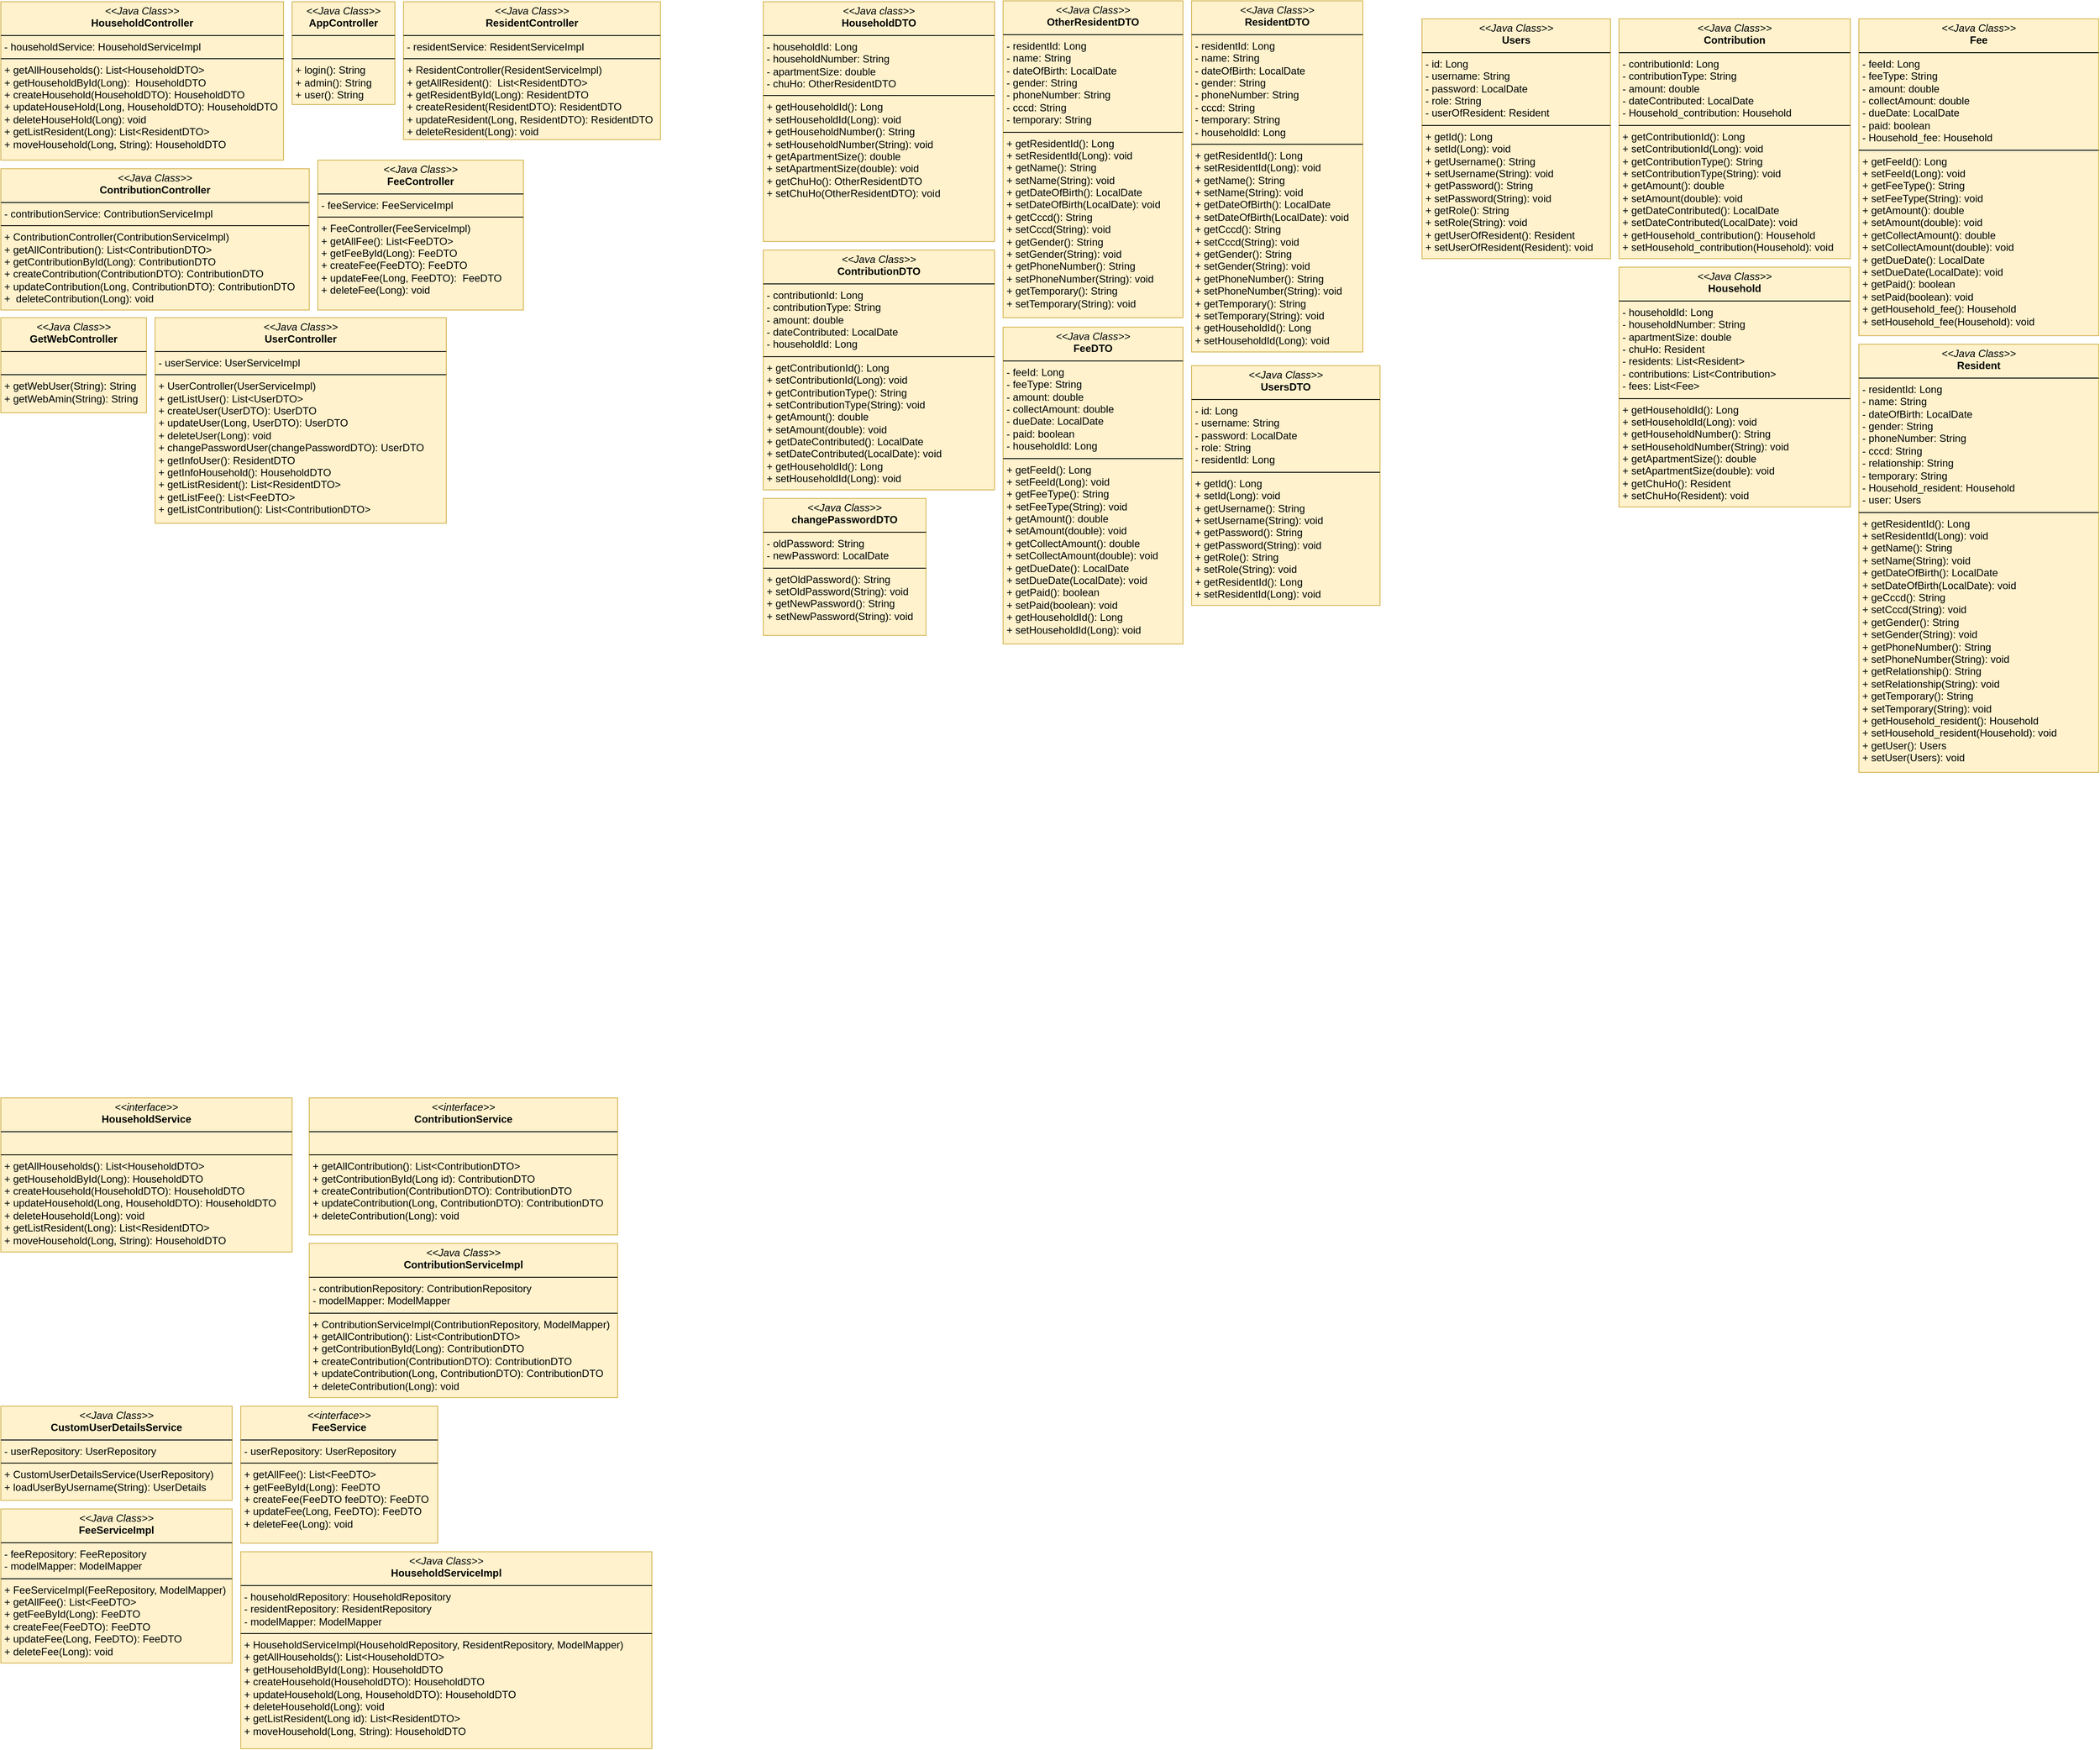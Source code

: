 <mxfile version="25.0.3">
  <diagram id="C5RBs43oDa-KdzZeNtuy" name="Page-1">
    <mxGraphModel dx="2529" dy="-695" grid="1" gridSize="10" guides="1" tooltips="1" connect="1" arrows="1" fold="1" page="1" pageScale="1" pageWidth="827" pageHeight="1169" math="0" shadow="0">
      <root>
        <mxCell id="WIyWlLk6GJQsqaUBKTNV-0" />
        <mxCell id="WIyWlLk6GJQsqaUBKTNV-1" parent="WIyWlLk6GJQsqaUBKTNV-0" />
        <mxCell id="75rg_Ny6UcCg7GmsErNv-0" value="&lt;p style=&quot;margin:0px;margin-top:4px;text-align:center;&quot;&gt;&lt;i&gt;&amp;lt;&amp;lt;Java Class&amp;gt;&amp;gt;&lt;/i&gt;&lt;br&gt;&lt;b&gt;Contribution&lt;/b&gt;&lt;/p&gt;&lt;hr size=&quot;1&quot; style=&quot;border-style:solid;&quot;&gt;&lt;p style=&quot;margin:0px;margin-left:4px;&quot;&gt;- contributionId: Long&lt;br&gt;- contributionType: String&lt;/p&gt;&lt;p style=&quot;margin:0px;margin-left:4px;&quot;&gt;- amount: double&lt;/p&gt;&lt;p style=&quot;margin:0px;margin-left:4px;&quot;&gt;-&amp;nbsp;dateContributed: LocalDate&lt;/p&gt;&lt;p style=&quot;margin:0px;margin-left:4px;&quot;&gt;-&amp;nbsp;Household_contribution: Household&lt;/p&gt;&lt;hr size=&quot;1&quot; style=&quot;border-style:solid;&quot;&gt;&lt;p style=&quot;margin:0px;margin-left:4px;&quot;&gt;+ getContributionId(): Long&lt;br&gt;+ setContributionId(Long): void&lt;/p&gt;&lt;p style=&quot;margin:0px;margin-left:4px;&quot;&gt;+&amp;nbsp;getContributionType(): String&lt;/p&gt;&lt;p style=&quot;margin:0px;margin-left:4px;&quot;&gt;+ setContributionType(String): void&amp;nbsp;&lt;/p&gt;&lt;p style=&quot;margin:0px;margin-left:4px;&quot;&gt;+&amp;nbsp;getAmount(): double&lt;/p&gt;&lt;p style=&quot;margin:0px;margin-left:4px;&quot;&gt;+ setAmount(double): void&lt;/p&gt;&lt;p style=&quot;margin:0px;margin-left:4px;&quot;&gt;+&amp;nbsp;getDateContributed(): LocalDate&lt;/p&gt;&lt;p style=&quot;margin:0px;margin-left:4px;&quot;&gt;+ setDateContributed(LocalDate): void&lt;/p&gt;&lt;p style=&quot;margin:0px;margin-left:4px;&quot;&gt;+&amp;nbsp;getHousehold_contribution(): Household&lt;/p&gt;&lt;p style=&quot;margin:0px;margin-left:4px;&quot;&gt;+ setHousehold_contribution(Household): void&lt;/p&gt;" style="verticalAlign=top;align=left;overflow=fill;html=1;whiteSpace=wrap;fillColor=#fff2cc;strokeColor=#d6b656;" parent="WIyWlLk6GJQsqaUBKTNV-1" vertex="1">
          <mxGeometry x="249" y="1220" width="270" height="280" as="geometry" />
        </mxCell>
        <mxCell id="75rg_Ny6UcCg7GmsErNv-1" value="&lt;p style=&quot;margin:0px;margin-top:4px;text-align:center;&quot;&gt;&lt;i&gt;&amp;lt;&amp;lt;Java Class&amp;gt;&amp;gt;&lt;/i&gt;&lt;br&gt;&lt;b&gt;Fee&lt;/b&gt;&lt;/p&gt;&lt;hr size=&quot;1&quot; style=&quot;border-style:solid;&quot;&gt;&lt;p style=&quot;margin:0px;margin-left:4px;&quot;&gt;- feeId: Long&lt;br&gt;- feeType: String&lt;/p&gt;&lt;p style=&quot;margin:0px;margin-left:4px;&quot;&gt;- amount: double&lt;/p&gt;&lt;p style=&quot;margin:0px;margin-left:4px;&quot;&gt;-&amp;nbsp;collectAmount: double&lt;/p&gt;&lt;p style=&quot;margin:0px;margin-left:4px;&quot;&gt;-&amp;nbsp;dueDate: LocalDate&lt;/p&gt;&lt;p style=&quot;margin:0px;margin-left:4px;&quot;&gt;- paid: boolean&lt;/p&gt;&lt;p style=&quot;margin:0px;margin-left:4px;&quot;&gt;-&amp;nbsp;Household_fee: Household&lt;/p&gt;&lt;hr size=&quot;1&quot; style=&quot;border-style:solid;&quot;&gt;&lt;p style=&quot;margin:0px;margin-left:4px;&quot;&gt;+ getFeeId(): Long&lt;br&gt;+ setFeeId(Long): void&lt;/p&gt;&lt;p style=&quot;margin:0px;margin-left:4px;&quot;&gt;+&amp;nbsp;getFeeType(): String&lt;/p&gt;&lt;p style=&quot;margin:0px;margin-left:4px;&quot;&gt;+ setFeeType(String): void&amp;nbsp;&lt;/p&gt;&lt;p style=&quot;margin:0px;margin-left:4px;&quot;&gt;+&amp;nbsp;getAmount(): double&lt;/p&gt;&lt;p style=&quot;margin:0px;margin-left:4px;&quot;&gt;+ setAmount(double): void&lt;/p&gt;&lt;p style=&quot;margin:0px;margin-left:4px;&quot;&gt;+ getCollectAmount(): double&lt;/p&gt;&lt;p style=&quot;margin:0px;margin-left:4px;&quot;&gt;+ setCollectAmount(double): void&lt;/p&gt;&lt;p style=&quot;margin:0px;margin-left:4px;&quot;&gt;+&amp;nbsp;getDueDate(): LocalDate&lt;/p&gt;&lt;p style=&quot;margin:0px;margin-left:4px;&quot;&gt;+ setDueDate(LocalDate): void&lt;/p&gt;&lt;p style=&quot;margin:0px;margin-left:4px;&quot;&gt;+ getPaid(): boolean&lt;/p&gt;&lt;p style=&quot;margin:0px;margin-left:4px;&quot;&gt;+ setPaid(boolean): void&lt;/p&gt;&lt;p style=&quot;margin:0px;margin-left:4px;&quot;&gt;+&amp;nbsp;getHousehold_fee(): Household&lt;/p&gt;&lt;p style=&quot;margin:0px;margin-left:4px;&quot;&gt;+ setHousehold_fee(Household): void&lt;/p&gt;" style="verticalAlign=top;align=left;overflow=fill;html=1;whiteSpace=wrap;fillColor=#fff2cc;strokeColor=#d6b656;" parent="WIyWlLk6GJQsqaUBKTNV-1" vertex="1">
          <mxGeometry x="529" y="1220" width="280" height="370" as="geometry" />
        </mxCell>
        <mxCell id="75rg_Ny6UcCg7GmsErNv-2" value="&lt;p style=&quot;margin:0px;margin-top:4px;text-align:center;&quot;&gt;&lt;i&gt;&amp;lt;&amp;lt;Java Class&amp;gt;&amp;gt;&lt;/i&gt;&lt;br&gt;&lt;b&gt;Household&lt;/b&gt;&lt;/p&gt;&lt;hr size=&quot;1&quot; style=&quot;border-style:solid;&quot;&gt;&lt;p style=&quot;margin:0px;margin-left:4px;&quot;&gt;- householdId: Long&lt;br&gt;- householdNumber: String&lt;/p&gt;&lt;p style=&quot;margin:0px;margin-left:4px;&quot;&gt;- apartmentSize: double&lt;/p&gt;&lt;p style=&quot;margin:0px;margin-left:4px;&quot;&gt;-&amp;nbsp;chuHo: Resident&lt;/p&gt;&lt;p style=&quot;margin:0px;margin-left:4px;&quot;&gt;-&amp;nbsp;residents: List&amp;lt;Resident&amp;gt;&lt;/p&gt;&lt;p style=&quot;margin:0px;margin-left:4px;&quot;&gt;- contributions: List&amp;lt;Contribution&amp;gt;&lt;/p&gt;&lt;p style=&quot;margin:0px;margin-left:4px;&quot;&gt;- fees: List&amp;lt;Fee&amp;gt;&lt;/p&gt;&lt;hr size=&quot;1&quot; style=&quot;border-style:solid;&quot;&gt;&lt;p style=&quot;margin:0px;margin-left:4px;&quot;&gt;+ getHouseholdId(): Long&lt;br&gt;+ setHouseholdId(Long): void&lt;/p&gt;&lt;p style=&quot;margin:0px;margin-left:4px;&quot;&gt;+&amp;nbsp;getHouseholdNumber(): String&lt;/p&gt;&lt;p style=&quot;margin:0px;margin-left:4px;&quot;&gt;+ setHouseholdNumber(String): void&amp;nbsp;&lt;/p&gt;&lt;p style=&quot;margin:0px;margin-left:4px;&quot;&gt;+&amp;nbsp;getApartmentSize(): double&lt;/p&gt;&lt;p style=&quot;margin:0px;margin-left:4px;&quot;&gt;+ setApartmentSize(double): void&lt;/p&gt;&lt;p style=&quot;margin:0px;margin-left:4px;&quot;&gt;+ getChuHo(): Resident&lt;/p&gt;&lt;p style=&quot;margin:0px;margin-left:4px;&quot;&gt;+ setChuHo(Resident): void&amp;nbsp;&lt;/p&gt;&lt;p style=&quot;margin:0px;margin-left:4px;&quot;&gt;&lt;br&gt;&lt;/p&gt;" style="verticalAlign=top;align=left;overflow=fill;html=1;whiteSpace=wrap;fillColor=#fff2cc;strokeColor=#d6b656;" parent="WIyWlLk6GJQsqaUBKTNV-1" vertex="1">
          <mxGeometry x="249" y="1510" width="270" height="280" as="geometry" />
        </mxCell>
        <mxCell id="75rg_Ny6UcCg7GmsErNv-19" value="&lt;p style=&quot;margin:0px;margin-top:4px;text-align:center;&quot;&gt;&lt;i&gt;&amp;lt;&amp;lt;Java Class&amp;gt;&amp;gt;&lt;/i&gt;&lt;br&gt;&lt;b&gt;Resident&lt;/b&gt;&lt;/p&gt;&lt;hr size=&quot;1&quot; style=&quot;border-style:solid;&quot;&gt;&lt;p style=&quot;margin:0px;margin-left:4px;&quot;&gt;- residentId: Long&lt;br&gt;- name: String&lt;/p&gt;&lt;p style=&quot;margin:0px;margin-left:4px;&quot;&gt;- dateOfBirth: LocalDate&lt;/p&gt;&lt;p style=&quot;margin:0px;margin-left:4px;&quot;&gt;- gender: String&lt;/p&gt;&lt;p style=&quot;margin:0px;margin-left:4px;&quot;&gt;-&amp;nbsp;phoneNumber: String&lt;/p&gt;&lt;p style=&quot;margin:0px;margin-left:4px;&quot;&gt;- cccd: String&lt;/p&gt;&lt;p style=&quot;margin:0px;margin-left:4px;&quot;&gt;- relationship: String&lt;/p&gt;&lt;p style=&quot;margin:0px;margin-left:4px;&quot;&gt;- temporary: String&lt;/p&gt;&lt;p style=&quot;margin:0px;margin-left:4px;&quot;&gt;-&amp;nbsp;Household_resident: Household&lt;/p&gt;&lt;p style=&quot;margin:0px;margin-left:4px;&quot;&gt;-&amp;nbsp;user: Users&lt;/p&gt;&lt;hr size=&quot;1&quot; style=&quot;border-style:solid;&quot;&gt;&lt;p style=&quot;margin:0px;margin-left:4px;&quot;&gt;+ getResidentId(): Long&lt;br&gt;+ setResidentId(Long): void&lt;/p&gt;&lt;p style=&quot;margin:0px;margin-left:4px;&quot;&gt;+&amp;nbsp;getName(): String&lt;/p&gt;&lt;p style=&quot;margin:0px;margin-left:4px;&quot;&gt;+ setName(String): void&amp;nbsp;&lt;/p&gt;&lt;p style=&quot;margin:0px;margin-left:4px;&quot;&gt;+&amp;nbsp;getDateOfBirth(): LocalDate&lt;/p&gt;&lt;p style=&quot;margin:0px;margin-left:4px;&quot;&gt;+ setDateOfBirth(LocalDate): void&lt;/p&gt;&lt;p style=&quot;margin:0px;margin-left:4px;&quot;&gt;+ geCccd(): String&lt;/p&gt;&lt;p style=&quot;margin:0px;margin-left:4px;&quot;&gt;+ setCccd(String): void&amp;nbsp;&lt;/p&gt;&lt;p style=&quot;margin:0px;margin-left:4px;&quot;&gt;+&amp;nbsp;getGender(): String&lt;/p&gt;&lt;p style=&quot;margin:0px;margin-left:4px;&quot;&gt;+ setGender(String): void&lt;/p&gt;&lt;p style=&quot;margin:0px;margin-left:4px;&quot;&gt;+ getPhoneNumber(): String&lt;/p&gt;&lt;p style=&quot;margin:0px;margin-left:4px;&quot;&gt;+ setPhoneNumber(String): void&lt;/p&gt;&lt;p style=&quot;margin:0px;margin-left:4px;&quot;&gt;+&amp;nbsp;getRelationship(): String&lt;/p&gt;&lt;p style=&quot;margin:0px;margin-left:4px;&quot;&gt;+ setRelationship(String): void&lt;/p&gt;&lt;p style=&quot;margin:0px;margin-left:4px;&quot;&gt;+&amp;nbsp;getTemporary(): String&lt;/p&gt;&lt;p style=&quot;margin:0px;margin-left:4px;&quot;&gt;+ setTemporary(String): void&lt;/p&gt;&lt;p style=&quot;margin:0px;margin-left:4px;&quot;&gt;+&amp;nbsp;getHousehold_resident(): Household&lt;/p&gt;&lt;p style=&quot;margin:0px;margin-left:4px;&quot;&gt;+ setHousehold_resident(Household): void&lt;/p&gt;&lt;p style=&quot;margin:0px;margin-left:4px;&quot;&gt;+&amp;nbsp;getUser(): Users&lt;/p&gt;&lt;p style=&quot;margin:0px;margin-left:4px;&quot;&gt;+ setUser(Users): void&lt;/p&gt;&lt;p style=&quot;margin:0px;margin-left:4px;&quot;&gt;&lt;br&gt;&lt;/p&gt;&lt;p style=&quot;margin:0px;margin-left:4px;&quot;&gt;&lt;br&gt;&lt;/p&gt;" style="verticalAlign=top;align=left;overflow=fill;html=1;whiteSpace=wrap;fillColor=#fff2cc;strokeColor=#d6b656;" parent="WIyWlLk6GJQsqaUBKTNV-1" vertex="1">
          <mxGeometry x="529" y="1600" width="280" height="500" as="geometry" />
        </mxCell>
        <mxCell id="75rg_Ny6UcCg7GmsErNv-20" value="&lt;p style=&quot;margin:0px;margin-top:4px;text-align:center;&quot;&gt;&lt;i&gt;&amp;lt;&amp;lt;Java Class&amp;gt;&amp;gt;&lt;/i&gt;&lt;br&gt;&lt;b&gt;Users&lt;/b&gt;&lt;/p&gt;&lt;hr size=&quot;1&quot; style=&quot;border-style:solid;&quot;&gt;&lt;p style=&quot;margin:0px;margin-left:4px;&quot;&gt;- id: Long&lt;br&gt;- username: String&lt;/p&gt;&lt;p style=&quot;margin:0px;margin-left:4px;&quot;&gt;- password: LocalDate&lt;/p&gt;&lt;p style=&quot;margin:0px;margin-left:4px;&quot;&gt;- role: String&lt;/p&gt;&lt;p style=&quot;margin:0px;margin-left:4px;&quot;&gt;-&amp;nbsp;userOfResident: Resident&lt;br&gt;&lt;/p&gt;&lt;hr size=&quot;1&quot; style=&quot;border-style:solid;&quot;&gt;&lt;p style=&quot;margin:0px;margin-left:4px;&quot;&gt;+ getId(): Long&lt;br&gt;+ setId(Long): void&lt;/p&gt;&lt;p style=&quot;margin:0px;margin-left:4px;&quot;&gt;+&amp;nbsp;getUsername(): String&lt;/p&gt;&lt;p style=&quot;margin:0px;margin-left:4px;&quot;&gt;+ setUsername(String): void&amp;nbsp;&lt;/p&gt;&lt;p style=&quot;margin:0px;margin-left:4px;&quot;&gt;+&amp;nbsp;getPassword(): String&lt;/p&gt;&lt;p style=&quot;margin:0px;margin-left:4px;&quot;&gt;+ setPassword(String): void&lt;/p&gt;&lt;p style=&quot;margin:0px;margin-left:4px;&quot;&gt;+ getRole(): String&lt;/p&gt;&lt;p style=&quot;margin:0px;margin-left:4px;&quot;&gt;+ setRole(String): void&amp;nbsp;&lt;/p&gt;&lt;p style=&quot;margin:0px;margin-left:4px;&quot;&gt;+&amp;nbsp;getUserOfResident(): Resident&lt;/p&gt;&lt;p style=&quot;margin:0px;margin-left:4px;&quot;&gt;+ setUserOfResident(Resident): void&lt;/p&gt;&lt;p style=&quot;margin:0px;margin-left:4px;&quot;&gt;&lt;br&gt;&lt;/p&gt;" style="verticalAlign=top;align=left;overflow=fill;html=1;whiteSpace=wrap;fillColor=#fff2cc;strokeColor=#d6b656;" parent="WIyWlLk6GJQsqaUBKTNV-1" vertex="1">
          <mxGeometry x="19" y="1220" width="220" height="280" as="geometry" />
        </mxCell>
        <mxCell id="75rg_Ny6UcCg7GmsErNv-28" value="&lt;p style=&quot;margin:0px;margin-top:4px;text-align:center;&quot;&gt;&lt;i&gt;&amp;lt;&amp;lt;interface&amp;gt;&amp;gt;&lt;/i&gt;&lt;br&gt;&lt;b&gt;HouseholdService&lt;/b&gt;&lt;/p&gt;&lt;hr size=&quot;1&quot; style=&quot;border-style:solid;&quot;&gt;&lt;p style=&quot;margin:0px;margin-left:4px;&quot;&gt;&lt;br&gt;&lt;/p&gt;&lt;hr size=&quot;1&quot; style=&quot;border-style:solid;&quot;&gt;&lt;p style=&quot;margin:0px;margin-left:4px;&quot;&gt;+ getAllHouseholds():&amp;nbsp;&lt;span style=&quot;background-color: initial;&quot;&gt;List&amp;lt;HouseholdDTO&amp;gt;&lt;/span&gt;&lt;/p&gt;&lt;p style=&quot;margin:0px;margin-left:4px;&quot;&gt;+ getHouseholdById(Long):&amp;nbsp;&lt;span style=&quot;background-color: initial;&quot;&gt;HouseholdDTO&lt;/span&gt;&lt;/p&gt;&lt;p style=&quot;margin:0px;margin-left:4px;&quot;&gt;+ createHousehold(HouseholdDTO):&amp;nbsp;&lt;span style=&quot;background-color: initial;&quot;&gt;HouseholdDTO&lt;/span&gt;&lt;span style=&quot;background-color: initial;&quot;&gt;&amp;nbsp;&lt;/span&gt;&lt;/p&gt;&lt;p style=&quot;margin:0px;margin-left:4px;&quot;&gt;+ updateHousehold(Long, HouseholdDTO):&amp;nbsp;&lt;span style=&quot;background-color: initial;&quot;&gt;HouseholdDTO&lt;/span&gt;&lt;/p&gt;&lt;p style=&quot;margin:0px;margin-left:4px;&quot;&gt;+ deleteHousehold(Long):&amp;nbsp;&lt;span style=&quot;background-color: initial;&quot;&gt;void&lt;/span&gt;&lt;/p&gt;&lt;p style=&quot;margin:0px;margin-left:4px;&quot;&gt;+ getListResident(Long):&amp;nbsp;&lt;span style=&quot;background-color: initial;&quot;&gt;List&amp;lt;ResidentDTO&amp;gt;&lt;/span&gt;&lt;/p&gt;&lt;p style=&quot;margin:0px;margin-left:4px;&quot;&gt;+ moveHousehold(Long, String):&amp;nbsp;&lt;span style=&quot;background-color: initial;&quot;&gt;HouseholdDTO&lt;/span&gt;&lt;/p&gt;&lt;p style=&quot;margin:0px;margin-left:4px;&quot;&gt;&lt;br&gt;&lt;/p&gt;" style="verticalAlign=top;align=left;overflow=fill;html=1;whiteSpace=wrap;fillColor=#fff2cc;strokeColor=#d6b656;" parent="WIyWlLk6GJQsqaUBKTNV-1" vertex="1">
          <mxGeometry x="-1640" y="2480" width="340" height="180" as="geometry" />
        </mxCell>
        <mxCell id="75rg_Ny6UcCg7GmsErNv-29" value="&lt;p style=&quot;margin:0px;margin-top:4px;text-align:center;&quot;&gt;&lt;i&gt;&amp;lt;&amp;lt;Java class&amp;gt;&amp;gt;&lt;/i&gt;&lt;br&gt;&lt;b&gt;HouseholdDTO&lt;/b&gt;&lt;/p&gt;&lt;hr size=&quot;1&quot; style=&quot;border-style:solid;&quot;&gt;&lt;p style=&quot;margin:0px;margin-left:4px;&quot;&gt;- householdId: Long&lt;br&gt;- householdNumber: String&lt;/p&gt;&lt;p style=&quot;margin:0px;margin-left:4px;&quot;&gt;- apartmentSize: double&lt;/p&gt;&lt;p style=&quot;margin:0px;margin-left:4px;&quot;&gt;-&amp;nbsp;chuHo: OtherResidentDTO&lt;/p&gt;&lt;hr size=&quot;1&quot; style=&quot;border-style:solid;&quot;&gt;&lt;p style=&quot;margin:0px;margin-left:4px;&quot;&gt;+ getHouseholdId(): Long&lt;br&gt;+ setHouseholdId(Long): void&lt;/p&gt;&lt;p style=&quot;margin:0px;margin-left:4px;&quot;&gt;+&amp;nbsp;getHouseholdNumber(): String&lt;/p&gt;&lt;p style=&quot;margin:0px;margin-left:4px;&quot;&gt;+ setHouseholdNumber(String): void&amp;nbsp;&lt;/p&gt;&lt;p style=&quot;margin:0px;margin-left:4px;&quot;&gt;+&amp;nbsp;getApartmentSize(): double&lt;/p&gt;&lt;p style=&quot;margin:0px;margin-left:4px;&quot;&gt;+ setApartmentSize(double): void&lt;/p&gt;&lt;p style=&quot;margin:0px;margin-left:4px;&quot;&gt;+ getChuHo(): OtherResidentDTO&lt;/p&gt;&lt;p style=&quot;margin:0px;margin-left:4px;&quot;&gt;+ setChuHo(OtherResidentDTO): void&amp;nbsp;&lt;/p&gt;&lt;p style=&quot;margin:0px;margin-left:4px;&quot;&gt;&lt;br&gt;&lt;/p&gt;" style="verticalAlign=top;align=left;overflow=fill;html=1;whiteSpace=wrap;fillColor=#fff2cc;strokeColor=#d6b656;" parent="WIyWlLk6GJQsqaUBKTNV-1" vertex="1">
          <mxGeometry x="-750" y="1200" width="270" height="280" as="geometry" />
        </mxCell>
        <mxCell id="75rg_Ny6UcCg7GmsErNv-30" value="&lt;p style=&quot;margin:0px;margin-top:4px;text-align:center;&quot;&gt;&lt;i&gt;&amp;lt;&amp;lt;Java Class&amp;gt;&amp;gt;&lt;/i&gt;&lt;br&gt;&lt;b&gt;OtherResidentDTO&lt;/b&gt;&lt;/p&gt;&lt;hr size=&quot;1&quot; style=&quot;border-style:solid;&quot;&gt;&lt;p style=&quot;margin:0px;margin-left:4px;&quot;&gt;- residentId: Long&lt;br&gt;- name: String&lt;/p&gt;&lt;p style=&quot;margin:0px;margin-left:4px;&quot;&gt;- dateOfBirth: LocalDate&lt;/p&gt;&lt;p style=&quot;margin:0px;margin-left:4px;&quot;&gt;- gender: String&lt;/p&gt;&lt;p style=&quot;margin:0px;margin-left:4px;&quot;&gt;-&amp;nbsp;phoneNumber: String&lt;/p&gt;&lt;p style=&quot;margin:0px;margin-left:4px;&quot;&gt;- cccd: String&lt;/p&gt;&lt;p style=&quot;margin:0px;margin-left:4px;&quot;&gt;- temporary: String&lt;/p&gt;&lt;hr size=&quot;1&quot; style=&quot;border-style:solid;&quot;&gt;&lt;p style=&quot;margin:0px;margin-left:4px;&quot;&gt;+ getResidentId(): Long&lt;br&gt;+ setResidentId(Long): void&lt;/p&gt;&lt;p style=&quot;margin:0px;margin-left:4px;&quot;&gt;+&amp;nbsp;getName(): String&lt;/p&gt;&lt;p style=&quot;margin:0px;margin-left:4px;&quot;&gt;+ setName(String): void&amp;nbsp;&lt;/p&gt;&lt;p style=&quot;margin:0px;margin-left:4px;&quot;&gt;+&amp;nbsp;getDateOfBirth(): LocalDate&lt;/p&gt;&lt;p style=&quot;margin:0px;margin-left:4px;&quot;&gt;+ setDateOfBirth(LocalDate): void&lt;/p&gt;&lt;p style=&quot;margin:0px;margin-left:4px;&quot;&gt;+ getCccd(): String&lt;/p&gt;&lt;p style=&quot;margin:0px;margin-left:4px;&quot;&gt;+ setCccd(String): void&amp;nbsp;&lt;/p&gt;&lt;p style=&quot;margin:0px;margin-left:4px;&quot;&gt;+&amp;nbsp;getGender(): String&lt;/p&gt;&lt;p style=&quot;margin:0px;margin-left:4px;&quot;&gt;+ setGender(String): void&lt;/p&gt;&lt;p style=&quot;margin:0px;margin-left:4px;&quot;&gt;+ getPhoneNumber(): String&lt;/p&gt;&lt;p style=&quot;margin:0px;margin-left:4px;&quot;&gt;+ setPhoneNumber(String): void&lt;/p&gt;&lt;p style=&quot;margin:0px;margin-left:4px;&quot;&gt;+&amp;nbsp;getTemporary(): String&lt;/p&gt;&lt;p style=&quot;margin:0px;margin-left:4px;&quot;&gt;+ setTemporary(String): void&lt;/p&gt;&lt;p style=&quot;margin:0px;margin-left:4px;&quot;&gt;&lt;br&gt;&lt;/p&gt;&lt;p style=&quot;margin:0px;margin-left:4px;&quot;&gt;&lt;br&gt;&lt;/p&gt;" style="verticalAlign=top;align=left;overflow=fill;html=1;whiteSpace=wrap;fillColor=#fff2cc;strokeColor=#d6b656;" parent="WIyWlLk6GJQsqaUBKTNV-1" vertex="1">
          <mxGeometry x="-470" y="1199" width="210" height="370" as="geometry" />
        </mxCell>
        <mxCell id="75rg_Ny6UcCg7GmsErNv-31" value="&lt;p style=&quot;margin:0px;margin-top:4px;text-align:center;&quot;&gt;&lt;i&gt;&amp;lt;&amp;lt;Java Class&amp;gt;&amp;gt;&lt;/i&gt;&lt;br&gt;&lt;b&gt;HouseholdController&lt;/b&gt;&lt;/p&gt;&lt;hr size=&quot;1&quot; style=&quot;border-style:solid;&quot;&gt;&lt;p style=&quot;margin:0px;margin-left:4px;&quot;&gt;-&amp;nbsp;&lt;span style=&quot;background-color: initial;&quot;&gt;householdService:&amp;nbsp;&lt;/span&gt;&lt;span style=&quot;background-color: initial;&quot;&gt;HouseholdServiceImpl&lt;/span&gt;&lt;br&gt;&lt;/p&gt;&lt;hr size=&quot;1&quot; style=&quot;border-style:solid;&quot;&gt;&lt;p style=&quot;margin:0px;margin-left:4px;&quot;&gt;+ getAllHouseholds():&amp;nbsp;&lt;span style=&quot;background-color: initial;&quot;&gt;List&amp;lt;HouseholdDTO&amp;gt;&lt;/span&gt;&lt;span style=&quot;background-color: initial;&quot;&gt;&amp;nbsp;&lt;/span&gt;&lt;/p&gt;&lt;p style=&quot;margin:0px;margin-left:4px;&quot;&gt;+ getHouseholdById(Long):&amp;nbsp;&lt;span style=&quot;background-color: initial;&quot;&gt;&amp;nbsp;&lt;/span&gt;&lt;span style=&quot;background-color: initial;&quot;&gt;HouseholdDTO&lt;/span&gt;&lt;span style=&quot;background-color: initial;&quot;&gt;&amp;nbsp;&lt;/span&gt;&lt;span style=&quot;background-color: initial;&quot;&gt;&amp;nbsp;&lt;/span&gt;&lt;/p&gt;&lt;p style=&quot;margin:0px;margin-left:4px;&quot;&gt;+&amp;nbsp;&lt;span style=&quot;background-color: initial;&quot;&gt;createHousehold(HouseholdDTO):&amp;nbsp;&lt;/span&gt;&lt;span style=&quot;background-color: initial;&quot;&gt;HouseholdDTO&lt;/span&gt;&lt;/p&gt;&lt;p style=&quot;margin:0px;margin-left:4px;&quot;&gt;&lt;span style=&quot;background-color: initial;&quot;&gt;+&amp;nbsp;&lt;/span&gt;&lt;span style=&quot;background-color: initial;&quot;&gt;updateHouseHold(Long, HouseholdDTO):&amp;nbsp;&lt;/span&gt;&lt;span style=&quot;background-color: initial;&quot;&gt;HouseholdDTO&lt;/span&gt;&lt;span style=&quot;background-color: initial;&quot;&gt;&amp;nbsp;&lt;/span&gt;&lt;/p&gt;&lt;p style=&quot;margin:0px;margin-left:4px;&quot;&gt;+&amp;nbsp;&lt;span style=&quot;background-color: initial;&quot;&gt;deleteHouseHold(Long): void&lt;/span&gt;&lt;span style=&quot;background-color: initial;&quot;&gt;&amp;nbsp; &amp;nbsp;&amp;nbsp;&lt;/span&gt;&lt;/p&gt;&lt;p style=&quot;margin:0px;margin-left:4px;&quot;&gt;&lt;span style=&quot;background-color: initial;&quot;&gt;+ getListResident(Long):&amp;nbsp;&lt;/span&gt;&lt;span style=&quot;background-color: initial;&quot;&gt;List&amp;lt;ResidentDTO&amp;gt;&lt;/span&gt;&lt;/p&gt;&lt;p style=&quot;margin:0px;margin-left:4px;&quot;&gt;&lt;span style=&quot;background-color: initial;&quot;&gt;+ moveHousehold(Long, String):&amp;nbsp;&lt;/span&gt;&lt;span style=&quot;background-color: initial;&quot;&gt;HouseholdDTO&lt;/span&gt;&lt;/p&gt;&lt;p style=&quot;margin:0px;margin-left:4px;&quot;&gt;&lt;br&gt;&lt;/p&gt;&lt;p style=&quot;margin:0px;margin-left:4px;&quot;&gt;&lt;br&gt;&lt;/p&gt;" style="verticalAlign=top;align=left;overflow=fill;html=1;whiteSpace=wrap;fillColor=#fff2cc;strokeColor=#d6b656;" parent="WIyWlLk6GJQsqaUBKTNV-1" vertex="1">
          <mxGeometry x="-1640" y="1200" width="330" height="185" as="geometry" />
        </mxCell>
        <mxCell id="SOPAyMtGlStulgdufGiU-1" value="&lt;p style=&quot;margin:0px;margin-top:4px;text-align:center;&quot;&gt;&lt;i&gt;&amp;lt;&amp;lt;Java Class&amp;gt;&amp;gt;&lt;/i&gt;&lt;br&gt;&lt;b&gt;ResidentDTO&lt;/b&gt;&lt;/p&gt;&lt;hr size=&quot;1&quot; style=&quot;border-style:solid;&quot;&gt;&lt;p style=&quot;margin:0px;margin-left:4px;&quot;&gt;- residentId: Long&lt;br&gt;- name: String&lt;/p&gt;&lt;p style=&quot;margin:0px;margin-left:4px;&quot;&gt;- dateOfBirth: LocalDate&lt;/p&gt;&lt;p style=&quot;margin:0px;margin-left:4px;&quot;&gt;- gender: String&lt;/p&gt;&lt;p style=&quot;margin:0px;margin-left:4px;&quot;&gt;-&amp;nbsp;phoneNumber: String&lt;/p&gt;&lt;p style=&quot;margin:0px;margin-left:4px;&quot;&gt;- cccd: String&lt;/p&gt;&lt;p style=&quot;margin:0px;margin-left:4px;&quot;&gt;- temporary: String&lt;/p&gt;&lt;p style=&quot;margin:0px;margin-left:4px;&quot;&gt;- householdId: Long&lt;/p&gt;&lt;hr size=&quot;1&quot; style=&quot;border-style:solid;&quot;&gt;&lt;p style=&quot;margin:0px;margin-left:4px;&quot;&gt;+ getResidentId(): Long&lt;br&gt;+ setResidentId(Long): void&lt;/p&gt;&lt;p style=&quot;margin:0px;margin-left:4px;&quot;&gt;+&amp;nbsp;getName(): String&lt;/p&gt;&lt;p style=&quot;margin:0px;margin-left:4px;&quot;&gt;+ setName(String): void&amp;nbsp;&lt;/p&gt;&lt;p style=&quot;margin:0px;margin-left:4px;&quot;&gt;+&amp;nbsp;getDateOfBirth(): LocalDate&lt;/p&gt;&lt;p style=&quot;margin:0px;margin-left:4px;&quot;&gt;+ setDateOfBirth(LocalDate): void&lt;/p&gt;&lt;p style=&quot;margin:0px;margin-left:4px;&quot;&gt;+ getCccd(): String&lt;/p&gt;&lt;p style=&quot;margin:0px;margin-left:4px;&quot;&gt;+ setCccd(String): void&amp;nbsp;&lt;/p&gt;&lt;p style=&quot;margin:0px;margin-left:4px;&quot;&gt;+&amp;nbsp;getGender(): String&lt;/p&gt;&lt;p style=&quot;margin:0px;margin-left:4px;&quot;&gt;+ setGender(String): void&lt;/p&gt;&lt;p style=&quot;margin:0px;margin-left:4px;&quot;&gt;+ getPhoneNumber(): String&lt;/p&gt;&lt;p style=&quot;margin:0px;margin-left:4px;&quot;&gt;+ setPhoneNumber(String): void&lt;/p&gt;&lt;p style=&quot;margin:0px;margin-left:4px;&quot;&gt;+&amp;nbsp;getTemporary(): String&lt;/p&gt;&lt;p style=&quot;margin:0px;margin-left:4px;&quot;&gt;+ setTemporary(String): void&lt;/p&gt;&lt;p style=&quot;margin:0px;margin-left:4px;&quot;&gt;+&amp;nbsp;getHouseholdId(): Long&lt;/p&gt;&lt;p style=&quot;margin:0px;margin-left:4px;&quot;&gt;+ setHouseholdId(Long): void&lt;/p&gt;&lt;p style=&quot;margin:0px;margin-left:4px;&quot;&gt;&lt;br&gt;&lt;/p&gt;&lt;p style=&quot;margin:0px;margin-left:4px;&quot;&gt;&lt;br&gt;&lt;/p&gt;" style="verticalAlign=top;align=left;overflow=fill;html=1;whiteSpace=wrap;fillColor=#fff2cc;strokeColor=#d6b656;" parent="WIyWlLk6GJQsqaUBKTNV-1" vertex="1">
          <mxGeometry x="-250" y="1199" width="200" height="410" as="geometry" />
        </mxCell>
        <mxCell id="SOPAyMtGlStulgdufGiU-2" value="&lt;p style=&quot;margin:0px;margin-top:4px;text-align:center;&quot;&gt;&lt;i&gt;&amp;lt;&amp;lt;Java Class&amp;gt;&amp;gt;&lt;/i&gt;&lt;br&gt;&lt;b&gt;ContributionDTO&lt;/b&gt;&lt;/p&gt;&lt;hr size=&quot;1&quot; style=&quot;border-style:solid;&quot;&gt;&lt;p style=&quot;margin:0px;margin-left:4px;&quot;&gt;- contributionId: Long&lt;br&gt;- contributionType: String&lt;/p&gt;&lt;p style=&quot;margin:0px;margin-left:4px;&quot;&gt;- amount: double&lt;/p&gt;&lt;p style=&quot;margin:0px;margin-left:4px;&quot;&gt;-&amp;nbsp;dateContributed: LocalDate&lt;/p&gt;&lt;p style=&quot;margin:0px;margin-left:4px;&quot;&gt;- householdId: Long&lt;/p&gt;&lt;hr size=&quot;1&quot; style=&quot;border-style:solid;&quot;&gt;&lt;p style=&quot;margin:0px;margin-left:4px;&quot;&gt;+ getContributionId(): Long&lt;br&gt;+ setContributionId(Long): void&lt;/p&gt;&lt;p style=&quot;margin:0px;margin-left:4px;&quot;&gt;+&amp;nbsp;getContributionType(): String&lt;/p&gt;&lt;p style=&quot;margin:0px;margin-left:4px;&quot;&gt;+ setContributionType(String): void&amp;nbsp;&lt;/p&gt;&lt;p style=&quot;margin:0px;margin-left:4px;&quot;&gt;+&amp;nbsp;getAmount(): double&lt;/p&gt;&lt;p style=&quot;margin:0px;margin-left:4px;&quot;&gt;+ setAmount(double): void&lt;/p&gt;&lt;p style=&quot;margin:0px;margin-left:4px;&quot;&gt;+&amp;nbsp;getDateContributed(): LocalDate&lt;/p&gt;&lt;p style=&quot;margin:0px;margin-left:4px;&quot;&gt;+ setDateContributed(LocalDate): void&lt;/p&gt;&lt;p style=&quot;margin:0px;margin-left:4px;&quot;&gt;+&amp;nbsp;getHouseholdId(): Long&lt;/p&gt;&lt;p style=&quot;margin:0px;margin-left:4px;&quot;&gt;+ setHouseholdId(Long): void&lt;/p&gt;" style="verticalAlign=top;align=left;overflow=fill;html=1;whiteSpace=wrap;fillColor=#fff2cc;strokeColor=#d6b656;" parent="WIyWlLk6GJQsqaUBKTNV-1" vertex="1">
          <mxGeometry x="-750" y="1490" width="270" height="280" as="geometry" />
        </mxCell>
        <mxCell id="SOPAyMtGlStulgdufGiU-3" value="&lt;p style=&quot;margin:0px;margin-top:4px;text-align:center;&quot;&gt;&lt;i&gt;&amp;lt;&amp;lt;Java Class&amp;gt;&amp;gt;&lt;/i&gt;&lt;br&gt;&lt;b&gt;FeeDTO&lt;/b&gt;&lt;/p&gt;&lt;hr size=&quot;1&quot; style=&quot;border-style:solid;&quot;&gt;&lt;p style=&quot;margin:0px;margin-left:4px;&quot;&gt;- feeId: Long&lt;br&gt;- feeType: String&lt;/p&gt;&lt;p style=&quot;margin:0px;margin-left:4px;&quot;&gt;- amount: double&lt;/p&gt;&lt;p style=&quot;margin:0px;margin-left:4px;&quot;&gt;-&amp;nbsp;collectAmount: double&lt;/p&gt;&lt;p style=&quot;margin:0px;margin-left:4px;&quot;&gt;-&amp;nbsp;dueDate: LocalDate&lt;/p&gt;&lt;p style=&quot;margin:0px;margin-left:4px;&quot;&gt;- paid: boolean&lt;/p&gt;&lt;p style=&quot;margin:0px;margin-left:4px;&quot;&gt;- householdId: Long&lt;/p&gt;&lt;hr size=&quot;1&quot; style=&quot;border-style:solid;&quot;&gt;&lt;p style=&quot;margin:0px;margin-left:4px;&quot;&gt;+ getFeeId(): Long&lt;br&gt;+ setFeeId(Long): void&lt;/p&gt;&lt;p style=&quot;margin:0px;margin-left:4px;&quot;&gt;+&amp;nbsp;getFeeType(): String&lt;/p&gt;&lt;p style=&quot;margin:0px;margin-left:4px;&quot;&gt;+ setFeeType(String): void&amp;nbsp;&lt;/p&gt;&lt;p style=&quot;margin:0px;margin-left:4px;&quot;&gt;+&amp;nbsp;getAmount(): double&lt;/p&gt;&lt;p style=&quot;margin:0px;margin-left:4px;&quot;&gt;+ setAmount(double): void&lt;/p&gt;&lt;p style=&quot;margin:0px;margin-left:4px;&quot;&gt;+ getCollectAmount(): double&lt;/p&gt;&lt;p style=&quot;margin:0px;margin-left:4px;&quot;&gt;+ setCollectAmount(double): void&lt;/p&gt;&lt;p style=&quot;margin:0px;margin-left:4px;&quot;&gt;+&amp;nbsp;getDueDate(): LocalDate&lt;/p&gt;&lt;p style=&quot;margin:0px;margin-left:4px;&quot;&gt;+ setDueDate(LocalDate): void&lt;/p&gt;&lt;p style=&quot;margin:0px;margin-left:4px;&quot;&gt;+ getPaid(): boolean&lt;/p&gt;&lt;p style=&quot;margin:0px;margin-left:4px;&quot;&gt;+ setPaid(boolean): void&lt;/p&gt;&lt;p style=&quot;margin: 0px 0px 0px 4px;&quot;&gt;+&amp;nbsp;getHouseholdId(): Long&lt;/p&gt;&lt;p style=&quot;margin: 0px 0px 0px 4px;&quot;&gt;+ setHouseholdId(Long): void&lt;/p&gt;" style="verticalAlign=top;align=left;overflow=fill;html=1;whiteSpace=wrap;fillColor=#fff2cc;strokeColor=#d6b656;" parent="WIyWlLk6GJQsqaUBKTNV-1" vertex="1">
          <mxGeometry x="-470" y="1580" width="210" height="370" as="geometry" />
        </mxCell>
        <mxCell id="SOPAyMtGlStulgdufGiU-4" value="&lt;p style=&quot;margin:0px;margin-top:4px;text-align:center;&quot;&gt;&lt;i&gt;&amp;lt;&amp;lt;Java Class&amp;gt;&amp;gt;&lt;/i&gt;&lt;br&gt;&lt;b&gt;UsersDTO&lt;/b&gt;&lt;/p&gt;&lt;hr size=&quot;1&quot; style=&quot;border-style:solid;&quot;&gt;&lt;p style=&quot;margin:0px;margin-left:4px;&quot;&gt;- id: Long&lt;br&gt;- username: String&lt;/p&gt;&lt;p style=&quot;margin:0px;margin-left:4px;&quot;&gt;- password: LocalDate&lt;/p&gt;&lt;p style=&quot;margin:0px;margin-left:4px;&quot;&gt;- role: String&lt;/p&gt;&lt;p style=&quot;margin:0px;margin-left:4px;&quot;&gt;- residentId: Long&lt;br&gt;&lt;/p&gt;&lt;hr size=&quot;1&quot; style=&quot;border-style:solid;&quot;&gt;&lt;p style=&quot;margin:0px;margin-left:4px;&quot;&gt;+ getId(): Long&lt;br&gt;+ setId(Long): void&lt;/p&gt;&lt;p style=&quot;margin:0px;margin-left:4px;&quot;&gt;+&amp;nbsp;getUsername(): String&lt;/p&gt;&lt;p style=&quot;margin:0px;margin-left:4px;&quot;&gt;+ setUsername(String): void&amp;nbsp;&lt;/p&gt;&lt;p style=&quot;margin:0px;margin-left:4px;&quot;&gt;+&amp;nbsp;getPassword(): String&lt;/p&gt;&lt;p style=&quot;margin:0px;margin-left:4px;&quot;&gt;+ getPassword(String): void&lt;/p&gt;&lt;p style=&quot;margin:0px;margin-left:4px;&quot;&gt;+ getRole(): String&lt;/p&gt;&lt;p style=&quot;margin:0px;margin-left:4px;&quot;&gt;+ setRole(String): void&amp;nbsp;&lt;/p&gt;&lt;p style=&quot;margin:0px;margin-left:4px;&quot;&gt;+&amp;nbsp;getResidentId(): Long&lt;/p&gt;&lt;p style=&quot;margin:0px;margin-left:4px;&quot;&gt;+ setResidentId(Long): void&lt;/p&gt;&lt;p style=&quot;margin:0px;margin-left:4px;&quot;&gt;&lt;br&gt;&lt;/p&gt;" style="verticalAlign=top;align=left;overflow=fill;html=1;whiteSpace=wrap;fillColor=#fff2cc;strokeColor=#d6b656;" parent="WIyWlLk6GJQsqaUBKTNV-1" vertex="1">
          <mxGeometry x="-250" y="1625" width="220" height="280" as="geometry" />
        </mxCell>
        <mxCell id="SOPAyMtGlStulgdufGiU-5" value="&lt;p style=&quot;margin:0px;margin-top:4px;text-align:center;&quot;&gt;&lt;i&gt;&amp;lt;&amp;lt;Java Class&amp;gt;&amp;gt;&lt;/i&gt;&lt;br&gt;&lt;b&gt;changePasswordDTO&lt;/b&gt;&lt;/p&gt;&lt;hr size=&quot;1&quot; style=&quot;border-style:solid;&quot;&gt;&lt;p style=&quot;margin:0px;margin-left:4px;&quot;&gt;- oldPassword: String&lt;/p&gt;&lt;p style=&quot;margin:0px;margin-left:4px;&quot;&gt;- newPassword: LocalDate&lt;/p&gt;&lt;hr size=&quot;1&quot; style=&quot;border-style:solid;&quot;&gt;&lt;p style=&quot;margin:0px;margin-left:4px;&quot;&gt;&lt;span style=&quot;background-color: initial;&quot;&gt;+ getOldPassword(): String&lt;/span&gt;&lt;/p&gt;&lt;p style=&quot;margin:0px;margin-left:4px;&quot;&gt;+ setOldPassword(String): void&amp;nbsp;&lt;/p&gt;&lt;p style=&quot;margin:0px;margin-left:4px;&quot;&gt;+&amp;nbsp;getNewPassword(): String&lt;/p&gt;&lt;p style=&quot;margin:0px;margin-left:4px;&quot;&gt;+ setNewPassword(String): void&lt;/p&gt;" style="verticalAlign=top;align=left;overflow=fill;html=1;whiteSpace=wrap;fillColor=#fff2cc;strokeColor=#d6b656;" parent="WIyWlLk6GJQsqaUBKTNV-1" vertex="1">
          <mxGeometry x="-750" y="1780" width="190" height="160" as="geometry" />
        </mxCell>
        <mxCell id="SOPAyMtGlStulgdufGiU-6" value="&lt;p style=&quot;margin:0px;margin-top:4px;text-align:center;&quot;&gt;&lt;i&gt;&amp;lt;&amp;lt;Java Class&amp;gt;&amp;gt;&lt;/i&gt;&lt;br&gt;&lt;b&gt;AppController&lt;/b&gt;&lt;/p&gt;&lt;hr size=&quot;1&quot; style=&quot;border-style:solid;&quot;&gt;&lt;p style=&quot;margin:0px;margin-left:4px;&quot;&gt;&lt;br&gt;&lt;/p&gt;&lt;hr size=&quot;1&quot; style=&quot;border-style:solid;&quot;&gt;&lt;p style=&quot;margin:0px;margin-left:4px;&quot;&gt;+ login(): String&lt;/p&gt;&lt;p style=&quot;margin:0px;margin-left:4px;&quot;&gt;+ admin(): String&lt;/p&gt;&lt;p style=&quot;margin:0px;margin-left:4px;&quot;&gt;+ user(): String&lt;/p&gt;&lt;p style=&quot;margin:0px;margin-left:4px;&quot;&gt;&lt;br&gt;&lt;/p&gt;&lt;p style=&quot;margin:0px;margin-left:4px;&quot;&gt;&lt;br&gt;&lt;/p&gt;" style="verticalAlign=top;align=left;overflow=fill;html=1;whiteSpace=wrap;fillColor=#fff2cc;strokeColor=#d6b656;" parent="WIyWlLk6GJQsqaUBKTNV-1" vertex="1">
          <mxGeometry x="-1300" y="1200" width="120" height="120" as="geometry" />
        </mxCell>
        <mxCell id="SOPAyMtGlStulgdufGiU-7" value="&lt;p style=&quot;margin:0px;margin-top:4px;text-align:center;&quot;&gt;&lt;i&gt;&amp;lt;&amp;lt;Java Class&amp;gt;&amp;gt;&lt;/i&gt;&lt;br&gt;&lt;b&gt;ContributionController&lt;/b&gt;&lt;/p&gt;&lt;hr size=&quot;1&quot; style=&quot;border-style:solid;&quot;&gt;&lt;p style=&quot;margin:0px;margin-left:4px;&quot;&gt;- c&lt;span style=&quot;background-color: initial;&quot;&gt;ontributionService:&amp;nbsp;&lt;/span&gt;&lt;span style=&quot;background-color: initial;&quot;&gt;ContributionServiceImpl&lt;/span&gt;&lt;br&gt;&lt;/p&gt;&lt;hr size=&quot;1&quot; style=&quot;border-style:solid;&quot;&gt;&lt;p style=&quot;margin:0px;margin-left:4px;&quot;&gt;+&amp;nbsp;&lt;span style=&quot;background-color: initial;&quot;&gt;ContributionController(ContributionServiceImpl)&amp;nbsp;&lt;/span&gt;&lt;/p&gt;&lt;p style=&quot;margin:0px;margin-left:4px;&quot;&gt;+&amp;nbsp;&lt;span style=&quot;background-color: initial;&quot;&gt;getAllContribution():&amp;nbsp;&lt;/span&gt;&lt;span style=&quot;background-color: initial;&quot;&gt;List&amp;lt;ContributionDTO&amp;gt;&lt;/span&gt;&lt;/p&gt;&lt;p style=&quot;margin:0px;margin-left:4px;&quot;&gt;&lt;span style=&quot;background-color: initial;&quot;&gt;+&amp;nbsp;&lt;/span&gt;&lt;span style=&quot;background-color: initial;&quot;&gt;getContributionById(Long):&amp;nbsp;&lt;/span&gt;&lt;span style=&quot;background-color: initial;&quot;&gt;ContributionDTO&lt;/span&gt;&lt;/p&gt;&lt;p style=&quot;margin:0px;margin-left:4px;&quot;&gt;&lt;span style=&quot;background-color: initial;&quot;&gt;+&lt;/span&gt;&lt;span style=&quot;background-color: initial;&quot;&gt;&amp;nbsp;createContribution(ContributionDTO):&amp;nbsp;&lt;/span&gt;&lt;span style=&quot;background-color: initial;&quot;&gt;ContributionDTO&lt;/span&gt;&lt;/p&gt;&lt;p style=&quot;margin:0px;margin-left:4px;&quot;&gt;+&amp;nbsp;&lt;span style=&quot;background-color: initial;&quot;&gt;updateContribution(Long, ContributionDTO):&amp;nbsp;&lt;/span&gt;&lt;span style=&quot;background-color: initial;&quot;&gt;ContributionDTO&lt;/span&gt;&lt;span style=&quot;background-color: initial;&quot;&gt;&amp;nbsp;&lt;/span&gt;&lt;span style=&quot;background-color: initial;&quot;&gt;&amp;nbsp;&amp;nbsp;&lt;/span&gt;&lt;/p&gt;&lt;p style=&quot;margin:0px;margin-left:4px;&quot;&gt;&lt;span style=&quot;background-color: initial;&quot;&gt;+&amp;nbsp;&lt;/span&gt;&lt;span style=&quot;background-color: initial;&quot;&gt;&amp;nbsp;deleteContribution(Long):&amp;nbsp;&lt;/span&gt;&lt;span style=&quot;background-color: initial;&quot;&gt;void&lt;/span&gt;&lt;span style=&quot;background-color: initial;&quot;&gt;&amp;nbsp;&lt;/span&gt;&lt;/p&gt;&lt;p style=&quot;margin:0px;margin-left:4px;&quot;&gt;&lt;br&gt;&lt;/p&gt;&lt;p style=&quot;margin:0px;margin-left:4px;&quot;&gt;&lt;br&gt;&lt;/p&gt;" style="verticalAlign=top;align=left;overflow=fill;html=1;whiteSpace=wrap;fillColor=#fff2cc;strokeColor=#d6b656;" parent="WIyWlLk6GJQsqaUBKTNV-1" vertex="1">
          <mxGeometry x="-1640" y="1395" width="360" height="165" as="geometry" />
        </mxCell>
        <mxCell id="SOPAyMtGlStulgdufGiU-8" value="&lt;p style=&quot;margin:0px;margin-top:4px;text-align:center;&quot;&gt;&lt;i&gt;&amp;lt;&amp;lt;Java Class&amp;gt;&amp;gt;&lt;/i&gt;&lt;br&gt;&lt;b&gt;FeeController&lt;/b&gt;&lt;/p&gt;&lt;hr size=&quot;1&quot; style=&quot;border-style:solid;&quot;&gt;&lt;p style=&quot;margin:0px;margin-left:4px;&quot;&gt;&lt;span style=&quot;background-color: initial;&quot;&gt;- feeService:&amp;nbsp;&lt;/span&gt;&lt;span style=&quot;background-color: initial;&quot;&gt;FeeServiceImpl&lt;/span&gt;&lt;br&gt;&lt;/p&gt;&lt;hr size=&quot;1&quot; style=&quot;border-style:solid;&quot;&gt;&lt;p style=&quot;margin:0px;margin-left:4px;&quot;&gt;+&amp;nbsp;&lt;span style=&quot;background-color: initial;&quot;&gt;FeeController(FeeServiceImpl)&lt;/span&gt;&lt;/p&gt;&lt;p style=&quot;margin:0px;margin-left:4px;&quot;&gt;+ getAllFee():&amp;nbsp;List&amp;lt;FeeDTO&amp;gt;&lt;span style=&quot;background-color: initial;&quot;&gt;&amp;nbsp;&lt;/span&gt;&lt;span style=&quot;background-color: initial;&quot;&gt;&amp;nbsp;&lt;/span&gt;&lt;/p&gt;&lt;p style=&quot;margin:0px;margin-left:4px;&quot;&gt;+&amp;nbsp;&lt;span style=&quot;background-color: initial;&quot;&gt;getFeeById(Long):&amp;nbsp;&lt;/span&gt;&lt;span style=&quot;background-color: initial;&quot;&gt;FeeDTO&lt;/span&gt;&lt;/p&gt;&lt;p style=&quot;margin:0px;margin-left:4px;&quot;&gt;&lt;span style=&quot;background-color: initial;&quot;&gt;+&amp;nbsp;&lt;/span&gt;&lt;span style=&quot;background-color: initial;&quot;&gt;createFee(FeeDTO):&amp;nbsp;&lt;/span&gt;&lt;span style=&quot;background-color: initial;&quot;&gt;FeeDTO&lt;/span&gt;&lt;/p&gt;&lt;p style=&quot;margin:0px;margin-left:4px;&quot;&gt;+&amp;nbsp;&lt;span style=&quot;background-color: initial;&quot;&gt;updateFee(Long, FeeDTO):&amp;nbsp;&lt;/span&gt;&lt;span style=&quot;background-color: initial;&quot;&gt;&amp;nbsp;FeeDTO&lt;/span&gt;&lt;span style=&quot;background-color: initial;&quot;&gt;&amp;nbsp; &amp;nbsp;&lt;/span&gt;&lt;/p&gt;&lt;p style=&quot;margin:0px;margin-left:4px;&quot;&gt;&lt;span style=&quot;background-color: initial;&quot;&gt;+&amp;nbsp;&lt;/span&gt;&lt;span style=&quot;background-color: initial;&quot;&gt;deleteFee(Long):&amp;nbsp;&lt;/span&gt;&lt;span style=&quot;background-color: initial;&quot;&gt;void&lt;/span&gt;&lt;/p&gt;&lt;p style=&quot;margin:0px;margin-left:4px;&quot;&gt;&lt;br&gt;&lt;/p&gt;&lt;p style=&quot;margin:0px;margin-left:4px;&quot;&gt;&lt;br&gt;&lt;/p&gt;" style="verticalAlign=top;align=left;overflow=fill;html=1;whiteSpace=wrap;fillColor=#fff2cc;strokeColor=#d6b656;" parent="WIyWlLk6GJQsqaUBKTNV-1" vertex="1">
          <mxGeometry x="-1270" y="1385" width="240" height="175" as="geometry" />
        </mxCell>
        <mxCell id="SOPAyMtGlStulgdufGiU-9" value="&lt;p style=&quot;margin:0px;margin-top:4px;text-align:center;&quot;&gt;&lt;i&gt;&amp;lt;&amp;lt;Java Class&amp;gt;&amp;gt;&lt;/i&gt;&lt;br&gt;&lt;b&gt;GetWebController&lt;/b&gt;&lt;/p&gt;&lt;hr size=&quot;1&quot; style=&quot;border-style:solid;&quot;&gt;&lt;p style=&quot;margin:0px;margin-left:4px;&quot;&gt;&lt;br&gt;&lt;/p&gt;&lt;hr size=&quot;1&quot; style=&quot;border-style:solid;&quot;&gt;&lt;p style=&quot;margin:0px;margin-left:4px;&quot;&gt;+ g&lt;span style=&quot;background-color: initial;&quot;&gt;etWebUser(String):&amp;nbsp;&lt;/span&gt;&lt;span style=&quot;background-color: initial;&quot;&gt;String&lt;/span&gt;&lt;span style=&quot;background-color: initial;&quot;&gt;&amp;nbsp;&lt;/span&gt;&lt;/p&gt;&lt;p style=&quot;margin:0px;margin-left:4px;&quot;&gt;+&amp;nbsp;&lt;span style=&quot;background-color: initial;&quot;&gt;getWebAmin(String):&amp;nbsp;&lt;/span&gt;&lt;span style=&quot;background-color: initial;&quot;&gt;String&lt;/span&gt;&lt;/p&gt;&lt;p style=&quot;margin:0px;margin-left:4px;&quot;&gt;&lt;br&gt;&lt;/p&gt;&lt;p style=&quot;margin:0px;margin-left:4px;&quot;&gt;&lt;br&gt;&lt;/p&gt;" style="verticalAlign=top;align=left;overflow=fill;html=1;whiteSpace=wrap;fillColor=#fff2cc;strokeColor=#d6b656;" parent="WIyWlLk6GJQsqaUBKTNV-1" vertex="1">
          <mxGeometry x="-1640" y="1569" width="170" height="111" as="geometry" />
        </mxCell>
        <mxCell id="SOPAyMtGlStulgdufGiU-10" value="&lt;p style=&quot;margin:0px;margin-top:4px;text-align:center;&quot;&gt;&lt;i&gt;&amp;lt;&amp;lt;Java Class&amp;gt;&amp;gt;&lt;/i&gt;&lt;br&gt;&lt;b&gt;ResidentController&lt;/b&gt;&lt;/p&gt;&lt;hr size=&quot;1&quot; style=&quot;border-style:solid;&quot;&gt;&lt;p style=&quot;margin:0px;margin-left:4px;&quot;&gt;-&amp;nbsp;&lt;span style=&quot;background-color: initial;&quot;&gt;residentService:&amp;nbsp;&lt;/span&gt;&lt;span style=&quot;background-color: initial;&quot;&gt;ResidentServiceImpl&lt;/span&gt;&lt;br&gt;&lt;/p&gt;&lt;hr size=&quot;1&quot; style=&quot;border-style:solid;&quot;&gt;&lt;p style=&quot;margin:0px;margin-left:4px;&quot;&gt;+&amp;nbsp;&lt;span style=&quot;background-color: initial;&quot;&gt;ResidentController(ResidentServiceImpl)&lt;/span&gt;&lt;/p&gt;&lt;p style=&quot;margin:0px;margin-left:4px;&quot;&gt;&lt;span style=&quot;background-color: initial;&quot;&gt;+ getAllResident():&amp;nbsp;&lt;/span&gt;&lt;span style=&quot;background-color: initial;&quot;&gt;&amp;nbsp;List&amp;lt;ResidentDTO&amp;gt;&lt;/span&gt;&lt;/p&gt;&lt;p style=&quot;margin:0px;margin-left:4px;&quot;&gt;+&amp;nbsp;&lt;span style=&quot;background-color: initial;&quot;&gt;getResidentById(Long):&amp;nbsp;&lt;/span&gt;&lt;span style=&quot;background-color: initial;&quot;&gt;ResidentDTO&lt;/span&gt;&lt;/p&gt;&lt;p style=&quot;margin:0px;margin-left:4px;&quot;&gt;&lt;span style=&quot;background-color: initial;&quot;&gt;+&amp;nbsp;&lt;/span&gt;&lt;span style=&quot;background-color: initial;&quot;&gt;createResident(ResidentDTO):&amp;nbsp;&lt;/span&gt;&lt;span style=&quot;background-color: initial;&quot;&gt;ResidentDTO&lt;/span&gt;&lt;/p&gt;&lt;p style=&quot;margin:0px;margin-left:4px;&quot;&gt;+&amp;nbsp;&lt;span style=&quot;background-color: initial;&quot;&gt;updateResident(Long, ResidentDTO):&amp;nbsp;&lt;/span&gt;&lt;span style=&quot;background-color: initial;&quot;&gt;ResidentDTO&lt;/span&gt;&lt;/p&gt;&lt;p style=&quot;margin:0px;margin-left:4px;&quot;&gt;&lt;span style=&quot;background-color: initial;&quot;&gt;+&amp;nbsp;&lt;/span&gt;&lt;span style=&quot;background-color: initial;&quot;&gt;deleteResident(Long):&amp;nbsp;&lt;/span&gt;&lt;span style=&quot;background-color: initial;&quot;&gt;void&lt;/span&gt;&lt;/p&gt;&lt;p style=&quot;margin:0px;margin-left:4px;&quot;&gt;&lt;br&gt;&lt;/p&gt;&lt;p style=&quot;margin:0px;margin-left:4px;&quot;&gt;&lt;br&gt;&lt;/p&gt;" style="verticalAlign=top;align=left;overflow=fill;html=1;whiteSpace=wrap;fillColor=#fff2cc;strokeColor=#d6b656;" parent="WIyWlLk6GJQsqaUBKTNV-1" vertex="1">
          <mxGeometry x="-1170" y="1200" width="300" height="161" as="geometry" />
        </mxCell>
        <mxCell id="SOPAyMtGlStulgdufGiU-11" value="&lt;p style=&quot;margin:0px;margin-top:4px;text-align:center;&quot;&gt;&lt;i&gt;&amp;lt;&amp;lt;Java Class&amp;gt;&amp;gt;&lt;/i&gt;&lt;br&gt;&lt;b&gt;UserController&lt;/b&gt;&lt;/p&gt;&lt;hr size=&quot;1&quot; style=&quot;border-style:solid;&quot;&gt;&lt;p style=&quot;margin:0px;margin-left:4px;&quot;&gt;-&amp;nbsp;&lt;span style=&quot;background-color: initial;&quot;&gt;userService:&amp;nbsp;&lt;/span&gt;&lt;span style=&quot;background-color: initial;&quot;&gt;UserServiceImpl&lt;/span&gt;&lt;br&gt;&lt;/p&gt;&lt;hr size=&quot;1&quot; style=&quot;border-style:solid;&quot;&gt;&lt;p style=&quot;margin:0px;margin-left:4px;&quot;&gt;+&amp;nbsp;&lt;span style=&quot;background-color: initial;&quot;&gt;UserController(UserServiceImpl)&lt;/span&gt;&lt;/p&gt;&lt;p style=&quot;margin:0px;margin-left:4px;&quot;&gt;+&amp;nbsp;&lt;span style=&quot;background-color: initial;&quot;&gt;getListUser():&amp;nbsp;&lt;/span&gt;&lt;span style=&quot;background-color: initial;&quot;&gt;List&amp;lt;UserDTO&amp;gt;&amp;nbsp;&lt;/span&gt;&lt;/p&gt;&lt;p style=&quot;margin:0px;margin-left:4px;&quot;&gt;+&amp;nbsp;&lt;span style=&quot;background-color: initial;&quot;&gt;createUser(UserDTO):&amp;nbsp;&lt;/span&gt;&lt;span style=&quot;background-color: initial;&quot;&gt;UserDTO&lt;/span&gt;&lt;/p&gt;&lt;p style=&quot;margin:0px;margin-left:4px;&quot;&gt;&lt;span style=&quot;background-color: initial;&quot;&gt;+ u&lt;/span&gt;&lt;span style=&quot;background-color: initial;&quot;&gt;pdateUser(Long, UserDTO):&amp;nbsp;&lt;/span&gt;&lt;span style=&quot;background-color: initial;&quot;&gt;UserDTO&lt;/span&gt;&lt;/p&gt;&lt;p style=&quot;margin:0px;margin-left:4px;&quot;&gt;+&amp;nbsp;&lt;span style=&quot;background-color: initial;&quot;&gt;deleteUser(Long):&amp;nbsp;&lt;/span&gt;&lt;span style=&quot;background-color: initial;&quot;&gt;void&lt;/span&gt;&lt;/p&gt;&lt;p style=&quot;margin:0px;margin-left:4px;&quot;&gt;&lt;span style=&quot;background-color: initial;&quot;&gt;+&amp;nbsp;&lt;/span&gt;&lt;span style=&quot;background-color: initial;&quot;&gt;changePasswordUser(changePasswordDTO):&amp;nbsp;&lt;/span&gt;&lt;span style=&quot;background-color: initial;&quot;&gt;UserDTO&amp;nbsp;&lt;/span&gt;&lt;/p&gt;&lt;p style=&quot;margin:0px;margin-left:4px;&quot;&gt;&lt;span style=&quot;background-color: initial;&quot;&gt;+&amp;nbsp;&lt;/span&gt;&lt;span style=&quot;background-color: initial;&quot;&gt;getInfoUser():&amp;nbsp;&lt;/span&gt;&lt;span style=&quot;background-color: initial;&quot;&gt;ResidentDTO&lt;/span&gt;&lt;/p&gt;&lt;p style=&quot;margin:0px;margin-left:4px;&quot;&gt;&lt;span style=&quot;background-color: initial;&quot;&gt;+&amp;nbsp;&lt;/span&gt;&lt;span style=&quot;background-color: initial;&quot;&gt;getInfoHousehold():&amp;nbsp;&lt;/span&gt;&lt;span style=&quot;background-color: initial;&quot;&gt;HouseholdDTO&lt;br&gt;+&amp;nbsp;&lt;/span&gt;&lt;span style=&quot;background-color: initial;&quot;&gt;getListResident():&amp;nbsp;&lt;/span&gt;&lt;span style=&quot;background-color: initial;&quot;&gt;List&amp;lt;ResidentDTO&amp;gt;&lt;/span&gt;&lt;/p&gt;&lt;p style=&quot;margin:0px;margin-left:4px;&quot;&gt;&lt;span style=&quot;background-color: initial;&quot;&gt;+&amp;nbsp;&lt;/span&gt;&lt;span style=&quot;background-color: initial;&quot;&gt;getListFee():&amp;nbsp;&lt;/span&gt;&lt;span style=&quot;background-color: initial;&quot;&gt;List&amp;lt;FeeDTO&amp;gt;&lt;/span&gt;&lt;/p&gt;&lt;p style=&quot;margin:0px;margin-left:4px;&quot;&gt;&lt;span style=&quot;background-color: initial;&quot;&gt;+&amp;nbsp;&lt;/span&gt;&lt;span style=&quot;background-color: initial;&quot;&gt;getListContribution():&amp;nbsp;&lt;/span&gt;&lt;span style=&quot;background-color: initial;&quot;&gt;List&amp;lt;ContributionDTO&amp;gt;&lt;/span&gt;&lt;/p&gt;&lt;p style=&quot;margin:0px;margin-left:4px;&quot;&gt;&lt;br&gt;&lt;/p&gt;&lt;p style=&quot;margin:0px;margin-left:4px;&quot;&gt;&lt;br&gt;&lt;/p&gt;" style="verticalAlign=top;align=left;overflow=fill;html=1;whiteSpace=wrap;fillColor=#fff2cc;strokeColor=#d6b656;" parent="WIyWlLk6GJQsqaUBKTNV-1" vertex="1">
          <mxGeometry x="-1460" y="1569" width="340" height="240" as="geometry" />
        </mxCell>
        <mxCell id="Ox0y26CWI_Y7Q2oA-9aa-0" value="&lt;p style=&quot;margin:0px;margin-top:4px;text-align:center;&quot;&gt;&lt;i&gt;&amp;lt;&amp;lt;interface&amp;gt;&amp;gt;&lt;/i&gt;&lt;br&gt;&lt;b&gt;ContributionService&lt;/b&gt;&lt;/p&gt;&lt;hr size=&quot;1&quot; style=&quot;border-style:solid;&quot;&gt;&lt;p style=&quot;margin:0px;margin-left:4px;&quot;&gt;&lt;br&gt;&lt;/p&gt;&lt;hr size=&quot;1&quot; style=&quot;border-style:solid;&quot;&gt;&lt;p style=&quot;margin:0px;margin-left:4px;&quot;&gt;+ getAllContribution():&amp;nbsp;&lt;span style=&quot;background-color: initial;&quot;&gt;List&amp;lt;ContributionDTO&amp;gt;&lt;/span&gt;&lt;span style=&quot;background-color: initial;&quot;&gt;&amp;nbsp;&lt;/span&gt;&lt;/p&gt;&lt;p style=&quot;margin:0px;margin-left:4px;&quot;&gt;+ getContributionById(Long id):&amp;nbsp;&lt;span style=&quot;background-color: initial;&quot;&gt;ContributionDTO&lt;/span&gt;&lt;span style=&quot;background-color: initial;&quot;&gt;&amp;nbsp;&lt;/span&gt;&lt;/p&gt;&lt;p style=&quot;margin:0px;margin-left:4px;&quot;&gt;+ createContribution(ContributionDTO):&amp;nbsp;&lt;span style=&quot;background-color: initial;&quot;&gt;ContributionDTO&lt;/span&gt;&lt;/p&gt;&lt;p style=&quot;margin:0px;margin-left:4px;&quot;&gt;+ updateContribution(Long, ContributionDTO):&amp;nbsp;&lt;span style=&quot;background-color: initial;&quot;&gt;ContributionDTO&lt;/span&gt;&lt;span style=&quot;background-color: initial;&quot;&gt;&amp;nbsp;&lt;/span&gt;&lt;/p&gt;&lt;p style=&quot;margin:0px;margin-left:4px;&quot;&gt;&lt;span style=&quot;background-color: initial;&quot;&gt;+ deleteContribution(Long): void&lt;/span&gt;&lt;/p&gt;&lt;p style=&quot;margin:0px;margin-left:4px;&quot;&gt;&lt;br&gt;&lt;/p&gt;" style="verticalAlign=top;align=left;overflow=fill;html=1;whiteSpace=wrap;fillColor=#fff2cc;strokeColor=#d6b656;" vertex="1" parent="WIyWlLk6GJQsqaUBKTNV-1">
          <mxGeometry x="-1280" y="2480" width="360" height="160" as="geometry" />
        </mxCell>
        <mxCell id="Ox0y26CWI_Y7Q2oA-9aa-1" value="&lt;p style=&quot;margin:0px;margin-top:4px;text-align:center;&quot;&gt;&lt;i&gt;&amp;lt;&amp;lt;Java Class&amp;gt;&amp;gt;&lt;/i&gt;&lt;br&gt;&lt;b&gt;ContributionServiceImpl&lt;/b&gt;&lt;/p&gt;&lt;hr size=&quot;1&quot; style=&quot;border-style:solid;&quot;&gt;&lt;p style=&quot;margin:0px;margin-left:4px;&quot;&gt;- contributionRepository:&amp;nbsp;ContributionRepository&amp;nbsp;&lt;/p&gt;&lt;p style=&quot;margin:0px;margin-left:4px;&quot;&gt;- modelMapper:&amp;nbsp;ModelMapper&lt;/p&gt;&lt;hr size=&quot;1&quot; style=&quot;border-style:solid;&quot;&gt;&lt;p style=&quot;margin:0px;margin-left:4px;&quot;&gt;+&amp;nbsp;&lt;span style=&quot;background-color: initial;&quot;&gt;ContributionServiceImpl(ContributionRepository, ModelMapper)&lt;/span&gt;&lt;/p&gt;&lt;p style=&quot;margin:0px;margin-left:4px;&quot;&gt;+&lt;span style=&quot;background-color: initial;&quot;&gt;&amp;nbsp;getAllContribution():&amp;nbsp;&lt;/span&gt;&lt;span style=&quot;background-color: initial;&quot;&gt;List&amp;lt;ContributionDTO&amp;gt;&lt;/span&gt;&lt;/p&gt;&lt;p style=&quot;margin:0px;margin-left:4px;&quot;&gt;+&amp;nbsp;&lt;span style=&quot;background-color: initial;&quot;&gt;getContributionById(Long):&amp;nbsp;&lt;/span&gt;&lt;span style=&quot;background-color: initial;&quot;&gt;ContributionDTO&lt;/span&gt;&lt;/p&gt;&lt;p style=&quot;margin:0px;margin-left:4px;&quot;&gt;+&amp;nbsp;&lt;span style=&quot;background-color: initial;&quot;&gt;createContribution(ContributionDTO):&amp;nbsp;&lt;/span&gt;&lt;span style=&quot;background-color: initial;&quot;&gt;ContributionDTO&lt;/span&gt;&lt;/p&gt;&lt;p style=&quot;margin:0px;margin-left:4px;&quot;&gt;&lt;span style=&quot;background-color: initial;&quot;&gt;+&amp;nbsp;&lt;/span&gt;&lt;span style=&quot;background-color: initial;&quot;&gt;updateContribution(Long, ContributionDTO):&amp;nbsp;&lt;/span&gt;&lt;span style=&quot;background-color: initial;&quot;&gt;ContributionDTO&lt;/span&gt;&lt;/p&gt;&lt;p style=&quot;margin:0px;margin-left:4px;&quot;&gt;&lt;span style=&quot;background-color: initial;&quot;&gt;+&amp;nbsp;&lt;/span&gt;&lt;span style=&quot;background-color: initial;&quot;&gt;deleteContribution(Long):&amp;nbsp;&lt;/span&gt;&lt;span style=&quot;background-color: initial;&quot;&gt;void&lt;/span&gt;&lt;/p&gt;&lt;p style=&quot;margin:0px;margin-left:4px;&quot;&gt;&lt;br&gt;&lt;/p&gt;" style="verticalAlign=top;align=left;overflow=fill;html=1;whiteSpace=wrap;fillColor=#fff2cc;strokeColor=#d6b656;" vertex="1" parent="WIyWlLk6GJQsqaUBKTNV-1">
          <mxGeometry x="-1280" y="2650" width="360" height="180" as="geometry" />
        </mxCell>
        <mxCell id="Ox0y26CWI_Y7Q2oA-9aa-2" value="&lt;p style=&quot;margin:0px;margin-top:4px;text-align:center;&quot;&gt;&lt;i&gt;&amp;lt;&amp;lt;Java Class&amp;gt;&amp;gt;&lt;/i&gt;&lt;br&gt;&lt;b&gt;CustomUserDetailsService&lt;/b&gt;&lt;/p&gt;&lt;hr size=&quot;1&quot; style=&quot;border-style:solid;&quot;&gt;&lt;p style=&quot;margin:0px;margin-left:4px;&quot;&gt;-&amp;nbsp;&lt;span style=&quot;background-color: initial;&quot;&gt;userRepository:&amp;nbsp;&lt;/span&gt;&lt;span style=&quot;background-color: initial;&quot;&gt;UserRepository&lt;/span&gt;&lt;br&gt;&lt;/p&gt;&lt;hr size=&quot;1&quot; style=&quot;border-style:solid;&quot;&gt;&lt;p style=&quot;margin:0px;margin-left:4px;&quot;&gt;+&amp;nbsp;&lt;span style=&quot;background-color: initial;&quot;&gt;CustomUserDetailsService(UserRepository)&lt;/span&gt;&lt;/p&gt;&lt;p style=&quot;margin:0px;margin-left:4px;&quot;&gt;+&lt;span style=&quot;background-color: initial;&quot;&gt;&amp;nbsp;&lt;/span&gt;&lt;span style=&quot;background-color: initial;&quot;&gt;loadUserByUsername(String):&amp;nbsp;&lt;/span&gt;&lt;span style=&quot;background-color: initial;&quot;&gt;UserDetails&lt;/span&gt;&lt;/p&gt;&lt;p style=&quot;margin:0px;margin-left:4px;&quot;&gt;&lt;br&gt;&lt;/p&gt;" style="verticalAlign=top;align=left;overflow=fill;html=1;whiteSpace=wrap;fillColor=#fff2cc;strokeColor=#d6b656;" vertex="1" parent="WIyWlLk6GJQsqaUBKTNV-1">
          <mxGeometry x="-1640" y="2840" width="270" height="110" as="geometry" />
        </mxCell>
        <mxCell id="Ox0y26CWI_Y7Q2oA-9aa-3" value="&lt;p style=&quot;margin:0px;margin-top:4px;text-align:center;&quot;&gt;&lt;i&gt;&amp;lt;&amp;lt;interface&amp;gt;&amp;gt;&lt;/i&gt;&lt;br&gt;&lt;b&gt;FeeService&lt;/b&gt;&lt;/p&gt;&lt;hr size=&quot;1&quot; style=&quot;border-style:solid;&quot;&gt;&lt;p style=&quot;margin:0px;margin-left:4px;&quot;&gt;-&amp;nbsp;&lt;span style=&quot;background-color: initial;&quot;&gt;userRepository:&amp;nbsp;&lt;/span&gt;&lt;span style=&quot;background-color: initial;&quot;&gt;UserRepository&lt;/span&gt;&lt;br&gt;&lt;/p&gt;&lt;hr size=&quot;1&quot; style=&quot;border-style:solid;&quot;&gt;&lt;p style=&quot;margin:0px;margin-left:4px;&quot;&gt;+ getAllFee():&amp;nbsp;&lt;span style=&quot;background-color: initial;&quot;&gt;List&amp;lt;FeeDTO&amp;gt;&lt;/span&gt;&lt;/p&gt;&lt;p style=&quot;margin:0px;margin-left:4px;&quot;&gt;+ getFeeById(Long):&amp;nbsp;&lt;span style=&quot;background-color: initial;&quot;&gt;FeeDTO&lt;/span&gt;&lt;/p&gt;&lt;p style=&quot;margin:0px;margin-left:4px;&quot;&gt;+ createFee(FeeDTO feeDTO):&amp;nbsp;&lt;span style=&quot;background-color: initial;&quot;&gt;FeeDTO&lt;/span&gt;&lt;/p&gt;&lt;p style=&quot;margin:0px;margin-left:4px;&quot;&gt;+ updateFee(Long, FeeDTO):&amp;nbsp;&lt;span style=&quot;background-color: initial;&quot;&gt;FeeDTO&lt;/span&gt;&lt;/p&gt;&lt;p style=&quot;margin:0px;margin-left:4px;&quot;&gt;+ deleteFee(Long): void&lt;/p&gt;&lt;p style=&quot;margin:0px;margin-left:4px;&quot;&gt;&lt;br&gt;&lt;/p&gt;" style="verticalAlign=top;align=left;overflow=fill;html=1;whiteSpace=wrap;fillColor=#fff2cc;strokeColor=#d6b656;" vertex="1" parent="WIyWlLk6GJQsqaUBKTNV-1">
          <mxGeometry x="-1360" y="2840" width="230" height="160" as="geometry" />
        </mxCell>
        <mxCell id="Ox0y26CWI_Y7Q2oA-9aa-5" value="&lt;p style=&quot;margin:0px;margin-top:4px;text-align:center;&quot;&gt;&lt;i&gt;&amp;lt;&amp;lt;Java Class&amp;gt;&amp;gt;&lt;/i&gt;&lt;br&gt;&lt;b&gt;FeeServiceImpl&lt;/b&gt;&lt;/p&gt;&lt;hr size=&quot;1&quot; style=&quot;border-style:solid;&quot;&gt;&lt;p style=&quot;margin:0px;margin-left:4px;&quot;&gt;-&amp;nbsp;&lt;span style=&quot;background-color: initial;&quot;&gt;feeRepository:&amp;nbsp;&lt;/span&gt;&lt;span style=&quot;background-color: initial;&quot;&gt;FeeRepository&lt;/span&gt;&lt;br&gt;&lt;/p&gt;&lt;p style=&quot;margin:0px;margin-left:4px;&quot;&gt;&lt;span style=&quot;background-color: initial;&quot;&gt;-&amp;nbsp;&lt;/span&gt;&lt;span style=&quot;background-color: initial;&quot;&gt;modelMapper:&amp;nbsp;&lt;/span&gt;&lt;span style=&quot;background-color: initial;&quot;&gt;ModelMapper&lt;/span&gt;&lt;/p&gt;&lt;hr size=&quot;1&quot; style=&quot;border-style:solid;&quot;&gt;&lt;p style=&quot;margin:0px;margin-left:4px;&quot;&gt;+&amp;nbsp;&lt;span style=&quot;background-color: initial;&quot;&gt;FeeServiceImpl(FeeRepository, ModelMapper)&lt;/span&gt;&lt;/p&gt;&lt;p style=&quot;margin:0px;margin-left:4px;&quot;&gt;+ getAllFee():&amp;nbsp;List&amp;lt;FeeDTO&amp;gt;&lt;/p&gt;&lt;p style=&quot;margin:0px;margin-left:4px;&quot;&gt;+ getFeeById(Long):&amp;nbsp;FeeDTO&lt;/p&gt;&lt;p style=&quot;margin:0px;margin-left:4px;&quot;&gt;+ createFee(FeeDTO):&amp;nbsp;FeeDTO&lt;/p&gt;&lt;p style=&quot;margin:0px;margin-left:4px;&quot;&gt;+ updateFee(Long, FeeDTO):&amp;nbsp;FeeDTO&lt;/p&gt;&lt;p style=&quot;margin:0px;margin-left:4px;&quot;&gt;+ deleteFee(Long):&amp;nbsp;void&lt;/p&gt;&lt;p style=&quot;margin:0px;margin-left:4px;&quot;&gt;&lt;br&gt;&lt;/p&gt;" style="verticalAlign=top;align=left;overflow=fill;html=1;whiteSpace=wrap;fillColor=#fff2cc;strokeColor=#d6b656;" vertex="1" parent="WIyWlLk6GJQsqaUBKTNV-1">
          <mxGeometry x="-1640" y="2960" width="270" height="180" as="geometry" />
        </mxCell>
        <mxCell id="Ox0y26CWI_Y7Q2oA-9aa-6" value="&lt;p style=&quot;margin:0px;margin-top:4px;text-align:center;&quot;&gt;&lt;i&gt;&amp;lt;&amp;lt;Java Class&amp;gt;&amp;gt;&lt;/i&gt;&lt;br&gt;&lt;b&gt;HouseholdServiceImpl&lt;/b&gt;&lt;/p&gt;&lt;hr size=&quot;1&quot; style=&quot;border-style:solid;&quot;&gt;&lt;p style=&quot;margin:0px;margin-left:4px;&quot;&gt;- householdRepository:&amp;nbsp;&lt;span style=&quot;background-color: initial;&quot;&gt;HouseholdRepository&lt;/span&gt;&lt;/p&gt;&lt;p style=&quot;margin:0px;margin-left:4px;&quot;&gt;- residentRepository:&amp;nbsp;&lt;span style=&quot;background-color: initial;&quot;&gt;ResidentRepository&lt;/span&gt;&lt;/p&gt;&lt;p style=&quot;margin:0px;margin-left:4px;&quot;&gt;- modelMapper:&lt;span style=&quot;background-color: initial;&quot;&gt;&amp;nbsp;&lt;/span&gt;&lt;span style=&quot;background-color: initial;&quot;&gt;ModelMapper&lt;/span&gt;&lt;/p&gt;&lt;hr size=&quot;1&quot; style=&quot;border-style:solid;&quot;&gt;&lt;p style=&quot;margin:0px;margin-left:4px;&quot;&gt;+&amp;nbsp;&lt;span style=&quot;background-color: initial;&quot;&gt;HouseholdServiceImpl(HouseholdRepository, ResidentRepository, ModelMapper)&lt;/span&gt;&lt;/p&gt;&lt;p style=&quot;margin:0px;margin-left:4px;&quot;&gt;+&lt;span style=&quot;background-color: initial;&quot;&gt;&amp;nbsp;getAllHouseholds():&amp;nbsp;&lt;/span&gt;&lt;span style=&quot;background-color: initial;&quot;&gt;List&amp;lt;HouseholdDTO&amp;gt;&lt;/span&gt;&lt;/p&gt;&lt;p style=&quot;margin:0px;margin-left:4px;&quot;&gt;+&amp;nbsp;&lt;span style=&quot;background-color: initial;&quot;&gt;getHouseholdById(Long):&amp;nbsp;&lt;/span&gt;&lt;span style=&quot;background-color: initial;&quot;&gt;HouseholdDTO&lt;/span&gt;&lt;/p&gt;&lt;p style=&quot;margin:0px;margin-left:4px;&quot;&gt;+&amp;nbsp;&lt;span style=&quot;background-color: initial;&quot;&gt;createHousehold(HouseholdDTO):&amp;nbsp;&lt;/span&gt;&lt;span style=&quot;background-color: initial;&quot;&gt;HouseholdDTO&lt;/span&gt;&lt;/p&gt;&lt;p style=&quot;margin:0px;margin-left:4px;&quot;&gt;&lt;span style=&quot;background-color: initial;&quot;&gt;+&amp;nbsp;&lt;/span&gt;&lt;span style=&quot;background-color: initial;&quot;&gt;updateHousehold(Long, HouseholdDTO):&amp;nbsp;&lt;/span&gt;&lt;span style=&quot;background-color: initial;&quot;&gt;HouseholdDTO&lt;/span&gt;&lt;/p&gt;&lt;p style=&quot;margin:0px;margin-left:4px;&quot;&gt;&lt;span style=&quot;background-color: initial;&quot;&gt;+&amp;nbsp;&lt;/span&gt;&lt;span style=&quot;background-color: initial;&quot;&gt;deleteHousehold(Long):&amp;nbsp;&lt;/span&gt;&lt;span style=&quot;background-color: initial;&quot;&gt;void&lt;/span&gt;&lt;/p&gt;&lt;p style=&quot;margin:0px;margin-left:4px;&quot;&gt;+ getListResident(Long id):&amp;nbsp;List&amp;lt;ResidentDTO&amp;gt;&lt;/p&gt;&lt;p style=&quot;margin:0px;margin-left:4px;&quot;&gt;+ moveHousehold(Long, String):&amp;nbsp;HouseholdDTO&lt;/p&gt;" style="verticalAlign=top;align=left;overflow=fill;html=1;whiteSpace=wrap;fillColor=#fff2cc;strokeColor=#d6b656;" vertex="1" parent="WIyWlLk6GJQsqaUBKTNV-1">
          <mxGeometry x="-1360" y="3010" width="480" height="230" as="geometry" />
        </mxCell>
      </root>
    </mxGraphModel>
  </diagram>
</mxfile>
